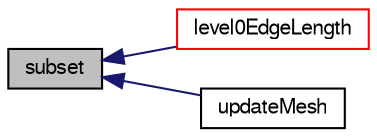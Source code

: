 digraph "subset"
{
  bgcolor="transparent";
  edge [fontname="FreeSans",fontsize="10",labelfontname="FreeSans",labelfontsize="10"];
  node [fontname="FreeSans",fontsize="10",shape=record];
  rankdir="LR";
  Node5417 [label="subset",height=0.2,width=0.4,color="black", fillcolor="grey75", style="filled", fontcolor="black"];
  Node5417 -> Node5418 [dir="back",color="midnightblue",fontsize="10",style="solid",fontname="FreeSans"];
  Node5418 [label="level0EdgeLength",height=0.2,width=0.4,color="red",URL="$a21654.html#a5038ef57fdb5e24db3472bc037c5a270",tooltip="Typical edge length between unrefined points. "];
  Node5417 -> Node5423 [dir="back",color="midnightblue",fontsize="10",style="solid",fontname="FreeSans"];
  Node5423 [label="updateMesh",height=0.2,width=0.4,color="black",URL="$a21654.html#a97c9017fa6ef5f8319a5d64bdf3fd1b6",tooltip="Update local numbering + undo. "];
}
